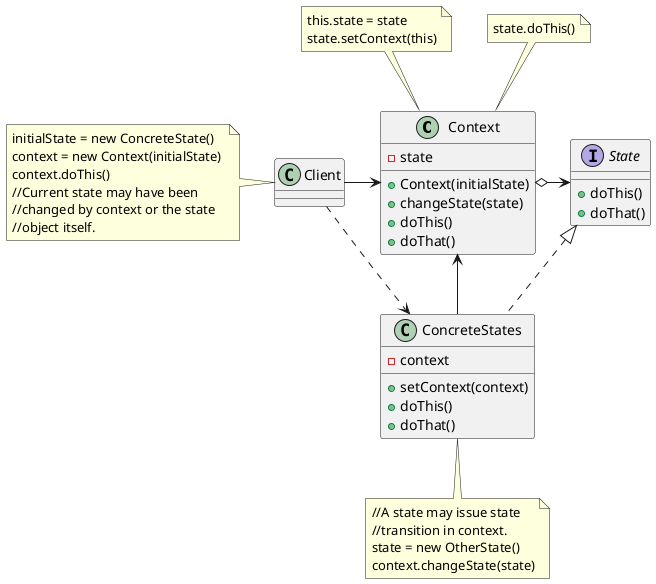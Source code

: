 @startuml Memento

skinparam pageMargin 10
skinparam pageExternalColor gray
skinparam pageBorderColor black

class Context
{
	- state
	+ Context(initialState)
	+ changeState(state)
	+ doThis()
	+ doThat()
}

class Client
{
}


interface State
{
	+ doThis()
	+ doThat()
}

class ConcreteStates
{
	- context
	+ setContext(context)
	+ doThis()
	+ doThat()
}

note bottom of ConcreteStates: //A state may issue state \n//transition in context. \nstate = new OtherState() \ncontext.changeState(state) 
note top of Context: this.state = state \nstate.setContext(this)
note top of Context: state.doThis()
note left of Client: initialState = new ConcreteState() \ncontext = new Context(initialState) \ncontext.doThis()\n//Current state may have been \n//changed by context or the state \n//object itself. 

State <|-[dashed]- ConcreteStates
Context <-- ConcreteStates
Context o-> State
Client -> Context
Client -[dashed]-> ConcreteStates
@enduml